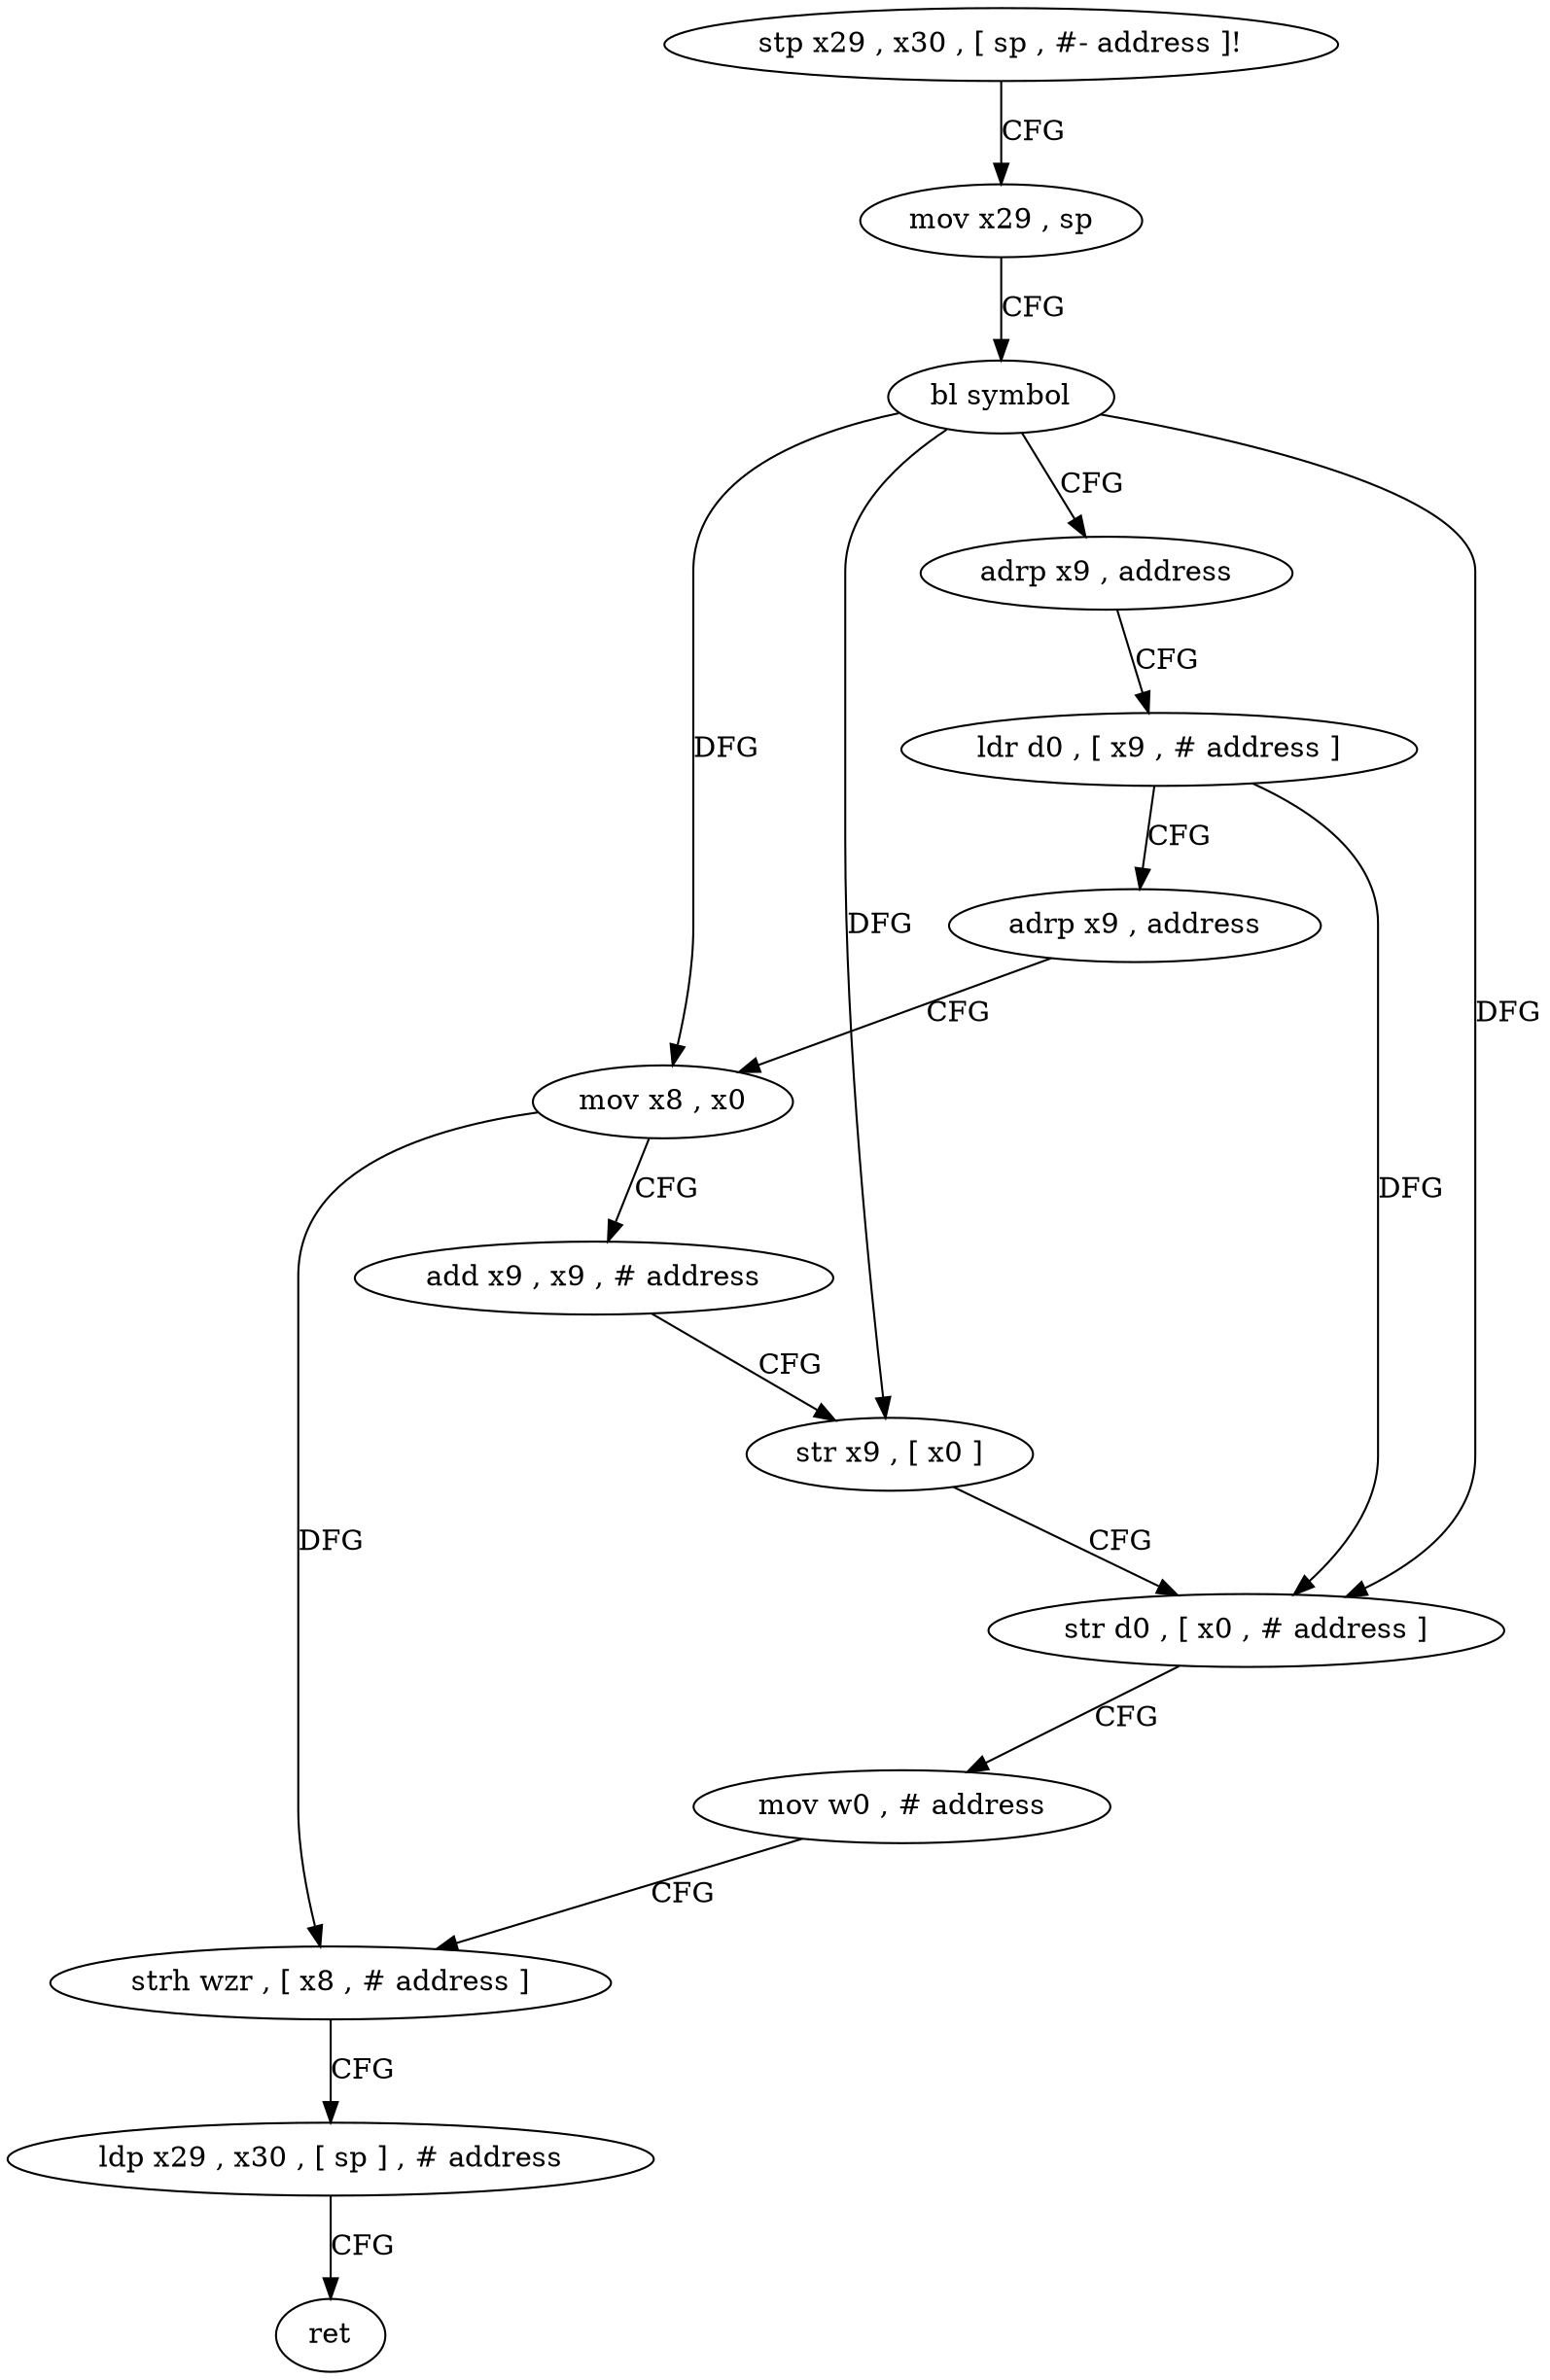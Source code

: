 digraph "func" {
"4243780" [label = "stp x29 , x30 , [ sp , #- address ]!" ]
"4243784" [label = "mov x29 , sp" ]
"4243788" [label = "bl symbol" ]
"4243792" [label = "adrp x9 , address" ]
"4243796" [label = "ldr d0 , [ x9 , # address ]" ]
"4243800" [label = "adrp x9 , address" ]
"4243804" [label = "mov x8 , x0" ]
"4243808" [label = "add x9 , x9 , # address" ]
"4243812" [label = "str x9 , [ x0 ]" ]
"4243816" [label = "str d0 , [ x0 , # address ]" ]
"4243820" [label = "mov w0 , # address" ]
"4243824" [label = "strh wzr , [ x8 , # address ]" ]
"4243828" [label = "ldp x29 , x30 , [ sp ] , # address" ]
"4243832" [label = "ret" ]
"4243780" -> "4243784" [ label = "CFG" ]
"4243784" -> "4243788" [ label = "CFG" ]
"4243788" -> "4243792" [ label = "CFG" ]
"4243788" -> "4243804" [ label = "DFG" ]
"4243788" -> "4243812" [ label = "DFG" ]
"4243788" -> "4243816" [ label = "DFG" ]
"4243792" -> "4243796" [ label = "CFG" ]
"4243796" -> "4243800" [ label = "CFG" ]
"4243796" -> "4243816" [ label = "DFG" ]
"4243800" -> "4243804" [ label = "CFG" ]
"4243804" -> "4243808" [ label = "CFG" ]
"4243804" -> "4243824" [ label = "DFG" ]
"4243808" -> "4243812" [ label = "CFG" ]
"4243812" -> "4243816" [ label = "CFG" ]
"4243816" -> "4243820" [ label = "CFG" ]
"4243820" -> "4243824" [ label = "CFG" ]
"4243824" -> "4243828" [ label = "CFG" ]
"4243828" -> "4243832" [ label = "CFG" ]
}

